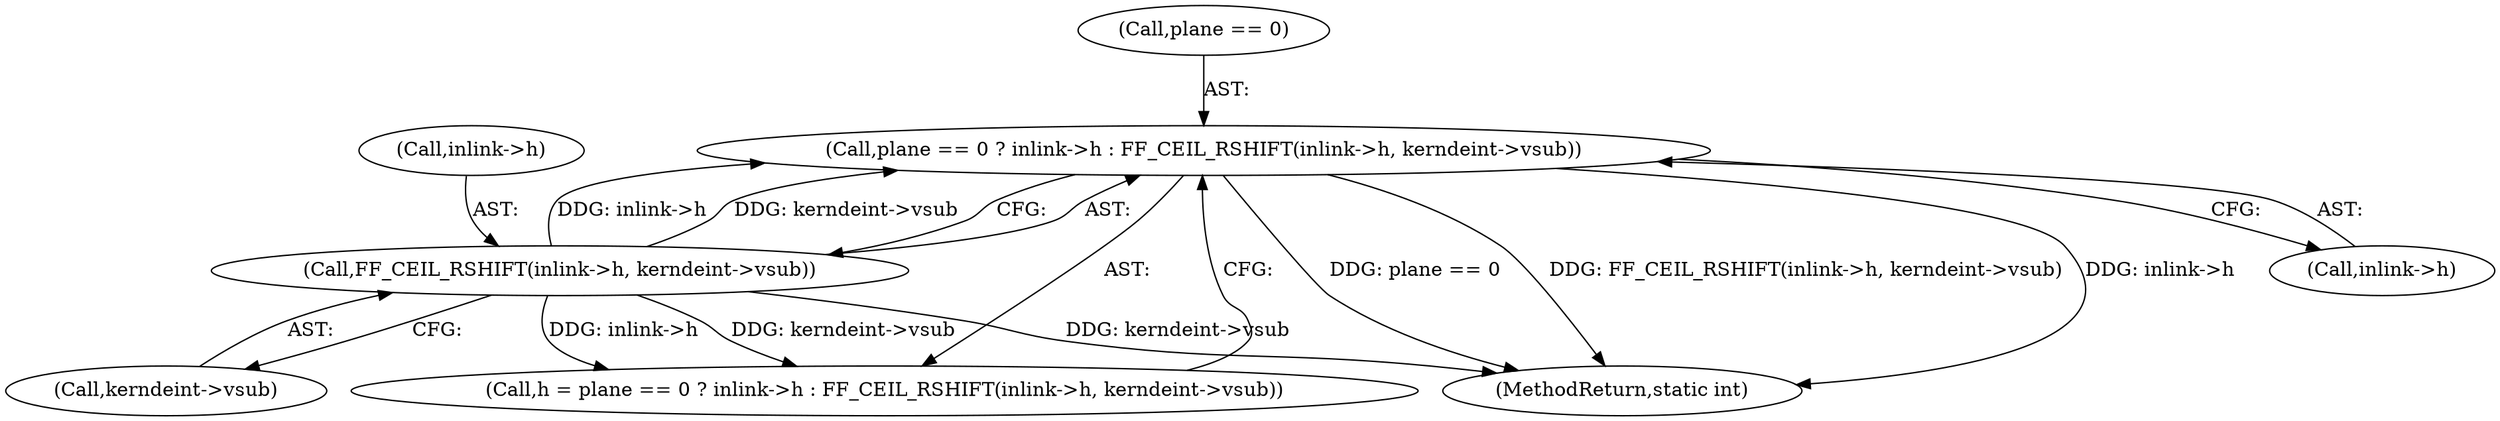 digraph "0_FFmpeg_e43a0a232dbf6d3c161823c2e07c52e76227a1bc_5@pointer" {
"1000267" [label="(Call,plane == 0 ? inlink->h : FF_CEIL_RSHIFT(inlink->h, kerndeint->vsub))"];
"1000274" [label="(Call,FF_CEIL_RSHIFT(inlink->h, kerndeint->vsub))"];
"1000278" [label="(Call,kerndeint->vsub)"];
"1000268" [label="(Call,plane == 0)"];
"1000274" [label="(Call,FF_CEIL_RSHIFT(inlink->h, kerndeint->vsub))"];
"1000265" [label="(Call,h = plane == 0 ? inlink->h : FF_CEIL_RSHIFT(inlink->h, kerndeint->vsub))"];
"1000267" [label="(Call,plane == 0 ? inlink->h : FF_CEIL_RSHIFT(inlink->h, kerndeint->vsub))"];
"1001159" [label="(MethodReturn,static int)"];
"1000271" [label="(Call,inlink->h)"];
"1000275" [label="(Call,inlink->h)"];
"1000267" -> "1000265"  [label="AST: "];
"1000267" -> "1000271"  [label="CFG: "];
"1000267" -> "1000274"  [label="CFG: "];
"1000268" -> "1000267"  [label="AST: "];
"1000271" -> "1000267"  [label="AST: "];
"1000274" -> "1000267"  [label="AST: "];
"1000265" -> "1000267"  [label="CFG: "];
"1000267" -> "1001159"  [label="DDG: plane == 0"];
"1000267" -> "1001159"  [label="DDG: FF_CEIL_RSHIFT(inlink->h, kerndeint->vsub)"];
"1000267" -> "1001159"  [label="DDG: inlink->h"];
"1000274" -> "1000267"  [label="DDG: inlink->h"];
"1000274" -> "1000267"  [label="DDG: kerndeint->vsub"];
"1000274" -> "1000278"  [label="CFG: "];
"1000275" -> "1000274"  [label="AST: "];
"1000278" -> "1000274"  [label="AST: "];
"1000274" -> "1001159"  [label="DDG: kerndeint->vsub"];
"1000274" -> "1000265"  [label="DDG: inlink->h"];
"1000274" -> "1000265"  [label="DDG: kerndeint->vsub"];
}
